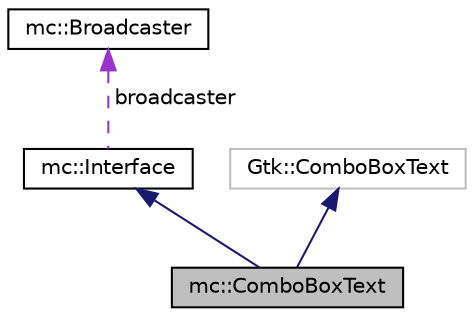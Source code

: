 digraph "mc::ComboBoxText"
{
  edge [fontname="Helvetica",fontsize="10",labelfontname="Helvetica",labelfontsize="10"];
  node [fontname="Helvetica",fontsize="10",shape=record];
  Node1 [label="mc::ComboBoxText",height=0.2,width=0.4,color="black", fillcolor="grey75", style="filled", fontcolor="black"];
  Node2 -> Node1 [dir="back",color="midnightblue",fontsize="10",style="solid",fontname="Helvetica"];
  Node2 [label="mc::Interface",height=0.2,width=0.4,color="black", fillcolor="white", style="filled",URL="$classmc_1_1Interface.html"];
  Node3 -> Node2 [dir="back",color="darkorchid3",fontsize="10",style="dashed",label=" broadcaster" ,fontname="Helvetica"];
  Node3 [label="mc::Broadcaster",height=0.2,width=0.4,color="black", fillcolor="white", style="filled",URL="$classmc_1_1Broadcaster.html"];
  Node4 -> Node1 [dir="back",color="midnightblue",fontsize="10",style="solid",fontname="Helvetica"];
  Node4 [label="Gtk::ComboBoxText",height=0.2,width=0.4,color="grey75", fillcolor="white", style="filled"];
}
